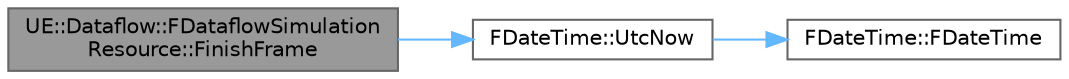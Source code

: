 digraph "UE::Dataflow::FDataflowSimulationResource::FinishFrame"
{
 // INTERACTIVE_SVG=YES
 // LATEX_PDF_SIZE
  bgcolor="transparent";
  edge [fontname=Helvetica,fontsize=10,labelfontname=Helvetica,labelfontsize=10];
  node [fontname=Helvetica,fontsize=10,shape=box,height=0.2,width=0.4];
  rankdir="LR";
  Node1 [id="Node000001",label="UE::Dataflow::FDataflowSimulation\lResource::FinishFrame",height=0.2,width=0.4,color="gray40", fillcolor="grey60", style="filled", fontcolor="black",tooltip="Finish simulating the current frame."];
  Node1 -> Node2 [id="edge1_Node000001_Node000002",color="steelblue1",style="solid",tooltip=" "];
  Node2 [id="Node000002",label="FDateTime::UtcNow",height=0.2,width=0.4,color="grey40", fillcolor="white", style="filled",URL="$d3/da3/structFDateTime.html#a5aacb1c9dc5785295f5ffa883b434a47",tooltip="Gets the UTC date and time on this computer."];
  Node2 -> Node3 [id="edge2_Node000002_Node000003",color="steelblue1",style="solid",tooltip=" "];
  Node3 [id="Node000003",label="FDateTime::FDateTime",height=0.2,width=0.4,color="grey40", fillcolor="white", style="filled",URL="$d3/da3/structFDateTime.html#a29d3a1d37aa4764127741b1bfc685081",tooltip="Default constructor (zero initialization)."];
}
